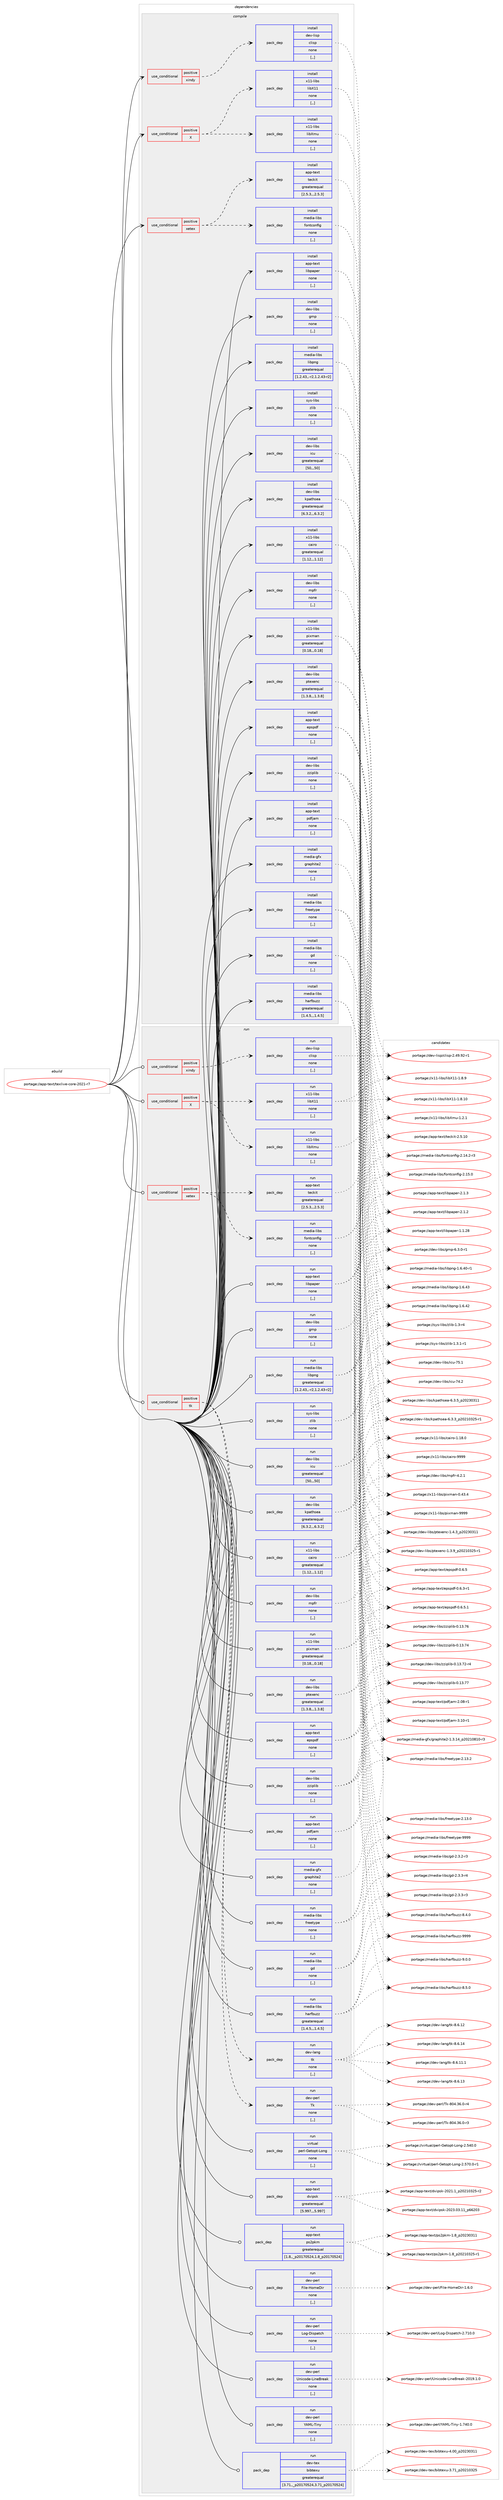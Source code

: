 digraph prolog {

# *************
# Graph options
# *************

newrank=true;
concentrate=true;
compound=true;
graph [rankdir=LR,fontname=Helvetica,fontsize=10,ranksep=1.5];#, ranksep=2.5, nodesep=0.2];
edge  [arrowhead=vee];
node  [fontname=Helvetica,fontsize=10];

# **********
# The ebuild
# **********

subgraph cluster_leftcol {
color=gray;
label=<<i>ebuild</i>>;
id [label="portage://app-text/texlive-core-2021-r7", color=red, width=4, href="../app-text/texlive-core-2021-r7.svg"];
}

# ****************
# The dependencies
# ****************

subgraph cluster_midcol {
color=gray;
label=<<i>dependencies</i>>;
subgraph cluster_compile {
fillcolor="#eeeeee";
style=filled;
label=<<i>compile</i>>;
subgraph cond16198 {
dependency60295 [label=<<TABLE BORDER="0" CELLBORDER="1" CELLSPACING="0" CELLPADDING="4"><TR><TD ROWSPAN="3" CELLPADDING="10">use_conditional</TD></TR><TR><TD>positive</TD></TR><TR><TD>X</TD></TR></TABLE>>, shape=none, color=red];
subgraph pack43582 {
dependency60296 [label=<<TABLE BORDER="0" CELLBORDER="1" CELLSPACING="0" CELLPADDING="4" WIDTH="220"><TR><TD ROWSPAN="6" CELLPADDING="30">pack_dep</TD></TR><TR><TD WIDTH="110">install</TD></TR><TR><TD>x11-libs</TD></TR><TR><TD>libX11</TD></TR><TR><TD>none</TD></TR><TR><TD>[,,]</TD></TR></TABLE>>, shape=none, color=blue];
}
dependency60295:e -> dependency60296:w [weight=20,style="dashed",arrowhead="vee"];
subgraph pack43583 {
dependency60297 [label=<<TABLE BORDER="0" CELLBORDER="1" CELLSPACING="0" CELLPADDING="4" WIDTH="220"><TR><TD ROWSPAN="6" CELLPADDING="30">pack_dep</TD></TR><TR><TD WIDTH="110">install</TD></TR><TR><TD>x11-libs</TD></TR><TR><TD>libXmu</TD></TR><TR><TD>none</TD></TR><TR><TD>[,,]</TD></TR></TABLE>>, shape=none, color=blue];
}
dependency60295:e -> dependency60297:w [weight=20,style="dashed",arrowhead="vee"];
}
id:e -> dependency60295:w [weight=20,style="solid",arrowhead="vee"];
subgraph cond16199 {
dependency60298 [label=<<TABLE BORDER="0" CELLBORDER="1" CELLSPACING="0" CELLPADDING="4"><TR><TD ROWSPAN="3" CELLPADDING="10">use_conditional</TD></TR><TR><TD>positive</TD></TR><TR><TD>xetex</TD></TR></TABLE>>, shape=none, color=red];
subgraph pack43584 {
dependency60299 [label=<<TABLE BORDER="0" CELLBORDER="1" CELLSPACING="0" CELLPADDING="4" WIDTH="220"><TR><TD ROWSPAN="6" CELLPADDING="30">pack_dep</TD></TR><TR><TD WIDTH="110">install</TD></TR><TR><TD>app-text</TD></TR><TR><TD>teckit</TD></TR><TR><TD>greaterequal</TD></TR><TR><TD>[2.5.3,,,2.5.3]</TD></TR></TABLE>>, shape=none, color=blue];
}
dependency60298:e -> dependency60299:w [weight=20,style="dashed",arrowhead="vee"];
subgraph pack43585 {
dependency60300 [label=<<TABLE BORDER="0" CELLBORDER="1" CELLSPACING="0" CELLPADDING="4" WIDTH="220"><TR><TD ROWSPAN="6" CELLPADDING="30">pack_dep</TD></TR><TR><TD WIDTH="110">install</TD></TR><TR><TD>media-libs</TD></TR><TR><TD>fontconfig</TD></TR><TR><TD>none</TD></TR><TR><TD>[,,]</TD></TR></TABLE>>, shape=none, color=blue];
}
dependency60298:e -> dependency60300:w [weight=20,style="dashed",arrowhead="vee"];
}
id:e -> dependency60298:w [weight=20,style="solid",arrowhead="vee"];
subgraph cond16200 {
dependency60301 [label=<<TABLE BORDER="0" CELLBORDER="1" CELLSPACING="0" CELLPADDING="4"><TR><TD ROWSPAN="3" CELLPADDING="10">use_conditional</TD></TR><TR><TD>positive</TD></TR><TR><TD>xindy</TD></TR></TABLE>>, shape=none, color=red];
subgraph pack43586 {
dependency60302 [label=<<TABLE BORDER="0" CELLBORDER="1" CELLSPACING="0" CELLPADDING="4" WIDTH="220"><TR><TD ROWSPAN="6" CELLPADDING="30">pack_dep</TD></TR><TR><TD WIDTH="110">install</TD></TR><TR><TD>dev-lisp</TD></TR><TR><TD>clisp</TD></TR><TR><TD>none</TD></TR><TR><TD>[,,]</TD></TR></TABLE>>, shape=none, color=blue];
}
dependency60301:e -> dependency60302:w [weight=20,style="dashed",arrowhead="vee"];
}
id:e -> dependency60301:w [weight=20,style="solid",arrowhead="vee"];
subgraph pack43587 {
dependency60303 [label=<<TABLE BORDER="0" CELLBORDER="1" CELLSPACING="0" CELLPADDING="4" WIDTH="220"><TR><TD ROWSPAN="6" CELLPADDING="30">pack_dep</TD></TR><TR><TD WIDTH="110">install</TD></TR><TR><TD>app-text</TD></TR><TR><TD>libpaper</TD></TR><TR><TD>none</TD></TR><TR><TD>[,,]</TD></TR></TABLE>>, shape=none, color=blue];
}
id:e -> dependency60303:w [weight=20,style="solid",arrowhead="vee"];
subgraph pack43588 {
dependency60304 [label=<<TABLE BORDER="0" CELLBORDER="1" CELLSPACING="0" CELLPADDING="4" WIDTH="220"><TR><TD ROWSPAN="6" CELLPADDING="30">pack_dep</TD></TR><TR><TD WIDTH="110">install</TD></TR><TR><TD>dev-libs</TD></TR><TR><TD>gmp</TD></TR><TR><TD>none</TD></TR><TR><TD>[,,]</TD></TR></TABLE>>, shape=none, color=blue];
}
id:e -> dependency60304:w [weight=20,style="solid",arrowhead="vee"];
subgraph pack43589 {
dependency60305 [label=<<TABLE BORDER="0" CELLBORDER="1" CELLSPACING="0" CELLPADDING="4" WIDTH="220"><TR><TD ROWSPAN="6" CELLPADDING="30">pack_dep</TD></TR><TR><TD WIDTH="110">install</TD></TR><TR><TD>dev-libs</TD></TR><TR><TD>icu</TD></TR><TR><TD>greaterequal</TD></TR><TR><TD>[50,,,50]</TD></TR></TABLE>>, shape=none, color=blue];
}
id:e -> dependency60305:w [weight=20,style="solid",arrowhead="vee"];
subgraph pack43590 {
dependency60306 [label=<<TABLE BORDER="0" CELLBORDER="1" CELLSPACING="0" CELLPADDING="4" WIDTH="220"><TR><TD ROWSPAN="6" CELLPADDING="30">pack_dep</TD></TR><TR><TD WIDTH="110">install</TD></TR><TR><TD>dev-libs</TD></TR><TR><TD>kpathsea</TD></TR><TR><TD>greaterequal</TD></TR><TR><TD>[6.3.2,,,6.3.2]</TD></TR></TABLE>>, shape=none, color=blue];
}
id:e -> dependency60306:w [weight=20,style="solid",arrowhead="vee"];
subgraph pack43591 {
dependency60307 [label=<<TABLE BORDER="0" CELLBORDER="1" CELLSPACING="0" CELLPADDING="4" WIDTH="220"><TR><TD ROWSPAN="6" CELLPADDING="30">pack_dep</TD></TR><TR><TD WIDTH="110">install</TD></TR><TR><TD>dev-libs</TD></TR><TR><TD>mpfr</TD></TR><TR><TD>none</TD></TR><TR><TD>[,,]</TD></TR></TABLE>>, shape=none, color=blue];
}
id:e -> dependency60307:w [weight=20,style="solid",arrowhead="vee"];
subgraph pack43592 {
dependency60308 [label=<<TABLE BORDER="0" CELLBORDER="1" CELLSPACING="0" CELLPADDING="4" WIDTH="220"><TR><TD ROWSPAN="6" CELLPADDING="30">pack_dep</TD></TR><TR><TD WIDTH="110">install</TD></TR><TR><TD>dev-libs</TD></TR><TR><TD>ptexenc</TD></TR><TR><TD>greaterequal</TD></TR><TR><TD>[1.3.8,,,1.3.8]</TD></TR></TABLE>>, shape=none, color=blue];
}
id:e -> dependency60308:w [weight=20,style="solid",arrowhead="vee"];
subgraph pack43593 {
dependency60309 [label=<<TABLE BORDER="0" CELLBORDER="1" CELLSPACING="0" CELLPADDING="4" WIDTH="220"><TR><TD ROWSPAN="6" CELLPADDING="30">pack_dep</TD></TR><TR><TD WIDTH="110">install</TD></TR><TR><TD>dev-libs</TD></TR><TR><TD>zziplib</TD></TR><TR><TD>none</TD></TR><TR><TD>[,,]</TD></TR></TABLE>>, shape=none, color=blue];
}
id:e -> dependency60309:w [weight=20,style="solid",arrowhead="vee"];
subgraph pack43594 {
dependency60310 [label=<<TABLE BORDER="0" CELLBORDER="1" CELLSPACING="0" CELLPADDING="4" WIDTH="220"><TR><TD ROWSPAN="6" CELLPADDING="30">pack_dep</TD></TR><TR><TD WIDTH="110">install</TD></TR><TR><TD>media-gfx</TD></TR><TR><TD>graphite2</TD></TR><TR><TD>none</TD></TR><TR><TD>[,,]</TD></TR></TABLE>>, shape=none, color=blue];
}
id:e -> dependency60310:w [weight=20,style="solid",arrowhead="vee"];
subgraph pack43595 {
dependency60311 [label=<<TABLE BORDER="0" CELLBORDER="1" CELLSPACING="0" CELLPADDING="4" WIDTH="220"><TR><TD ROWSPAN="6" CELLPADDING="30">pack_dep</TD></TR><TR><TD WIDTH="110">install</TD></TR><TR><TD>media-libs</TD></TR><TR><TD>freetype</TD></TR><TR><TD>none</TD></TR><TR><TD>[,,]</TD></TR></TABLE>>, shape=none, color=blue];
}
id:e -> dependency60311:w [weight=20,style="solid",arrowhead="vee"];
subgraph pack43596 {
dependency60312 [label=<<TABLE BORDER="0" CELLBORDER="1" CELLSPACING="0" CELLPADDING="4" WIDTH="220"><TR><TD ROWSPAN="6" CELLPADDING="30">pack_dep</TD></TR><TR><TD WIDTH="110">install</TD></TR><TR><TD>media-libs</TD></TR><TR><TD>gd</TD></TR><TR><TD>none</TD></TR><TR><TD>[,,]</TD></TR></TABLE>>, shape=none, color=blue];
}
id:e -> dependency60312:w [weight=20,style="solid",arrowhead="vee"];
subgraph pack43597 {
dependency60313 [label=<<TABLE BORDER="0" CELLBORDER="1" CELLSPACING="0" CELLPADDING="4" WIDTH="220"><TR><TD ROWSPAN="6" CELLPADDING="30">pack_dep</TD></TR><TR><TD WIDTH="110">install</TD></TR><TR><TD>media-libs</TD></TR><TR><TD>harfbuzz</TD></TR><TR><TD>greaterequal</TD></TR><TR><TD>[1.4.5,,,1.4.5]</TD></TR></TABLE>>, shape=none, color=blue];
}
id:e -> dependency60313:w [weight=20,style="solid",arrowhead="vee"];
subgraph pack43598 {
dependency60314 [label=<<TABLE BORDER="0" CELLBORDER="1" CELLSPACING="0" CELLPADDING="4" WIDTH="220"><TR><TD ROWSPAN="6" CELLPADDING="30">pack_dep</TD></TR><TR><TD WIDTH="110">install</TD></TR><TR><TD>media-libs</TD></TR><TR><TD>libpng</TD></TR><TR><TD>greaterequal</TD></TR><TR><TD>[1.2.43,,-r2,1.2.43-r2]</TD></TR></TABLE>>, shape=none, color=blue];
}
id:e -> dependency60314:w [weight=20,style="solid",arrowhead="vee"];
subgraph pack43599 {
dependency60315 [label=<<TABLE BORDER="0" CELLBORDER="1" CELLSPACING="0" CELLPADDING="4" WIDTH="220"><TR><TD ROWSPAN="6" CELLPADDING="30">pack_dep</TD></TR><TR><TD WIDTH="110">install</TD></TR><TR><TD>sys-libs</TD></TR><TR><TD>zlib</TD></TR><TR><TD>none</TD></TR><TR><TD>[,,]</TD></TR></TABLE>>, shape=none, color=blue];
}
id:e -> dependency60315:w [weight=20,style="solid",arrowhead="vee"];
subgraph pack43600 {
dependency60316 [label=<<TABLE BORDER="0" CELLBORDER="1" CELLSPACING="0" CELLPADDING="4" WIDTH="220"><TR><TD ROWSPAN="6" CELLPADDING="30">pack_dep</TD></TR><TR><TD WIDTH="110">install</TD></TR><TR><TD>x11-libs</TD></TR><TR><TD>cairo</TD></TR><TR><TD>greaterequal</TD></TR><TR><TD>[1.12,,,1.12]</TD></TR></TABLE>>, shape=none, color=blue];
}
id:e -> dependency60316:w [weight=20,style="solid",arrowhead="vee"];
subgraph pack43601 {
dependency60317 [label=<<TABLE BORDER="0" CELLBORDER="1" CELLSPACING="0" CELLPADDING="4" WIDTH="220"><TR><TD ROWSPAN="6" CELLPADDING="30">pack_dep</TD></TR><TR><TD WIDTH="110">install</TD></TR><TR><TD>x11-libs</TD></TR><TR><TD>pixman</TD></TR><TR><TD>greaterequal</TD></TR><TR><TD>[0.18,,,0.18]</TD></TR></TABLE>>, shape=none, color=blue];
}
id:e -> dependency60317:w [weight=20,style="solid",arrowhead="vee"];
subgraph pack43602 {
dependency60318 [label=<<TABLE BORDER="0" CELLBORDER="1" CELLSPACING="0" CELLPADDING="4" WIDTH="220"><TR><TD ROWSPAN="6" CELLPADDING="30">pack_dep</TD></TR><TR><TD WIDTH="110">install</TD></TR><TR><TD>app-text</TD></TR><TR><TD>epspdf</TD></TR><TR><TD>none</TD></TR><TR><TD>[,,]</TD></TR></TABLE>>, shape=none, color=blue];
}
id:e -> dependency60318:w [weight=20,style="solid",arrowhead="vee"];
subgraph pack43603 {
dependency60319 [label=<<TABLE BORDER="0" CELLBORDER="1" CELLSPACING="0" CELLPADDING="4" WIDTH="220"><TR><TD ROWSPAN="6" CELLPADDING="30">pack_dep</TD></TR><TR><TD WIDTH="110">install</TD></TR><TR><TD>app-text</TD></TR><TR><TD>pdfjam</TD></TR><TR><TD>none</TD></TR><TR><TD>[,,]</TD></TR></TABLE>>, shape=none, color=blue];
}
id:e -> dependency60319:w [weight=20,style="solid",arrowhead="vee"];
}
subgraph cluster_compileandrun {
fillcolor="#eeeeee";
style=filled;
label=<<i>compile and run</i>>;
}
subgraph cluster_run {
fillcolor="#eeeeee";
style=filled;
label=<<i>run</i>>;
subgraph cond16201 {
dependency60320 [label=<<TABLE BORDER="0" CELLBORDER="1" CELLSPACING="0" CELLPADDING="4"><TR><TD ROWSPAN="3" CELLPADDING="10">use_conditional</TD></TR><TR><TD>positive</TD></TR><TR><TD>X</TD></TR></TABLE>>, shape=none, color=red];
subgraph pack43604 {
dependency60321 [label=<<TABLE BORDER="0" CELLBORDER="1" CELLSPACING="0" CELLPADDING="4" WIDTH="220"><TR><TD ROWSPAN="6" CELLPADDING="30">pack_dep</TD></TR><TR><TD WIDTH="110">run</TD></TR><TR><TD>x11-libs</TD></TR><TR><TD>libX11</TD></TR><TR><TD>none</TD></TR><TR><TD>[,,]</TD></TR></TABLE>>, shape=none, color=blue];
}
dependency60320:e -> dependency60321:w [weight=20,style="dashed",arrowhead="vee"];
subgraph pack43605 {
dependency60322 [label=<<TABLE BORDER="0" CELLBORDER="1" CELLSPACING="0" CELLPADDING="4" WIDTH="220"><TR><TD ROWSPAN="6" CELLPADDING="30">pack_dep</TD></TR><TR><TD WIDTH="110">run</TD></TR><TR><TD>x11-libs</TD></TR><TR><TD>libXmu</TD></TR><TR><TD>none</TD></TR><TR><TD>[,,]</TD></TR></TABLE>>, shape=none, color=blue];
}
dependency60320:e -> dependency60322:w [weight=20,style="dashed",arrowhead="vee"];
}
id:e -> dependency60320:w [weight=20,style="solid",arrowhead="odot"];
subgraph cond16202 {
dependency60323 [label=<<TABLE BORDER="0" CELLBORDER="1" CELLSPACING="0" CELLPADDING="4"><TR><TD ROWSPAN="3" CELLPADDING="10">use_conditional</TD></TR><TR><TD>positive</TD></TR><TR><TD>tk</TD></TR></TABLE>>, shape=none, color=red];
subgraph pack43606 {
dependency60324 [label=<<TABLE BORDER="0" CELLBORDER="1" CELLSPACING="0" CELLPADDING="4" WIDTH="220"><TR><TD ROWSPAN="6" CELLPADDING="30">pack_dep</TD></TR><TR><TD WIDTH="110">run</TD></TR><TR><TD>dev-lang</TD></TR><TR><TD>tk</TD></TR><TR><TD>none</TD></TR><TR><TD>[,,]</TD></TR></TABLE>>, shape=none, color=blue];
}
dependency60323:e -> dependency60324:w [weight=20,style="dashed",arrowhead="vee"];
subgraph pack43607 {
dependency60325 [label=<<TABLE BORDER="0" CELLBORDER="1" CELLSPACING="0" CELLPADDING="4" WIDTH="220"><TR><TD ROWSPAN="6" CELLPADDING="30">pack_dep</TD></TR><TR><TD WIDTH="110">run</TD></TR><TR><TD>dev-perl</TD></TR><TR><TD>Tk</TD></TR><TR><TD>none</TD></TR><TR><TD>[,,]</TD></TR></TABLE>>, shape=none, color=blue];
}
dependency60323:e -> dependency60325:w [weight=20,style="dashed",arrowhead="vee"];
}
id:e -> dependency60323:w [weight=20,style="solid",arrowhead="odot"];
subgraph cond16203 {
dependency60326 [label=<<TABLE BORDER="0" CELLBORDER="1" CELLSPACING="0" CELLPADDING="4"><TR><TD ROWSPAN="3" CELLPADDING="10">use_conditional</TD></TR><TR><TD>positive</TD></TR><TR><TD>xetex</TD></TR></TABLE>>, shape=none, color=red];
subgraph pack43608 {
dependency60327 [label=<<TABLE BORDER="0" CELLBORDER="1" CELLSPACING="0" CELLPADDING="4" WIDTH="220"><TR><TD ROWSPAN="6" CELLPADDING="30">pack_dep</TD></TR><TR><TD WIDTH="110">run</TD></TR><TR><TD>app-text</TD></TR><TR><TD>teckit</TD></TR><TR><TD>greaterequal</TD></TR><TR><TD>[2.5.3,,,2.5.3]</TD></TR></TABLE>>, shape=none, color=blue];
}
dependency60326:e -> dependency60327:w [weight=20,style="dashed",arrowhead="vee"];
subgraph pack43609 {
dependency60328 [label=<<TABLE BORDER="0" CELLBORDER="1" CELLSPACING="0" CELLPADDING="4" WIDTH="220"><TR><TD ROWSPAN="6" CELLPADDING="30">pack_dep</TD></TR><TR><TD WIDTH="110">run</TD></TR><TR><TD>media-libs</TD></TR><TR><TD>fontconfig</TD></TR><TR><TD>none</TD></TR><TR><TD>[,,]</TD></TR></TABLE>>, shape=none, color=blue];
}
dependency60326:e -> dependency60328:w [weight=20,style="dashed",arrowhead="vee"];
}
id:e -> dependency60326:w [weight=20,style="solid",arrowhead="odot"];
subgraph cond16204 {
dependency60329 [label=<<TABLE BORDER="0" CELLBORDER="1" CELLSPACING="0" CELLPADDING="4"><TR><TD ROWSPAN="3" CELLPADDING="10">use_conditional</TD></TR><TR><TD>positive</TD></TR><TR><TD>xindy</TD></TR></TABLE>>, shape=none, color=red];
subgraph pack43610 {
dependency60330 [label=<<TABLE BORDER="0" CELLBORDER="1" CELLSPACING="0" CELLPADDING="4" WIDTH="220"><TR><TD ROWSPAN="6" CELLPADDING="30">pack_dep</TD></TR><TR><TD WIDTH="110">run</TD></TR><TR><TD>dev-lisp</TD></TR><TR><TD>clisp</TD></TR><TR><TD>none</TD></TR><TR><TD>[,,]</TD></TR></TABLE>>, shape=none, color=blue];
}
dependency60329:e -> dependency60330:w [weight=20,style="dashed",arrowhead="vee"];
}
id:e -> dependency60329:w [weight=20,style="solid",arrowhead="odot"];
subgraph pack43611 {
dependency60331 [label=<<TABLE BORDER="0" CELLBORDER="1" CELLSPACING="0" CELLPADDING="4" WIDTH="220"><TR><TD ROWSPAN="6" CELLPADDING="30">pack_dep</TD></TR><TR><TD WIDTH="110">run</TD></TR><TR><TD>app-text</TD></TR><TR><TD>dvipsk</TD></TR><TR><TD>greaterequal</TD></TR><TR><TD>[5.997,,,5.997]</TD></TR></TABLE>>, shape=none, color=blue];
}
id:e -> dependency60331:w [weight=20,style="solid",arrowhead="odot"];
subgraph pack43612 {
dependency60332 [label=<<TABLE BORDER="0" CELLBORDER="1" CELLSPACING="0" CELLPADDING="4" WIDTH="220"><TR><TD ROWSPAN="6" CELLPADDING="30">pack_dep</TD></TR><TR><TD WIDTH="110">run</TD></TR><TR><TD>app-text</TD></TR><TR><TD>libpaper</TD></TR><TR><TD>none</TD></TR><TR><TD>[,,]</TD></TR></TABLE>>, shape=none, color=blue];
}
id:e -> dependency60332:w [weight=20,style="solid",arrowhead="odot"];
subgraph pack43613 {
dependency60333 [label=<<TABLE BORDER="0" CELLBORDER="1" CELLSPACING="0" CELLPADDING="4" WIDTH="220"><TR><TD ROWSPAN="6" CELLPADDING="30">pack_dep</TD></TR><TR><TD WIDTH="110">run</TD></TR><TR><TD>app-text</TD></TR><TR><TD>ps2pkm</TD></TR><TR><TD>greaterequal</TD></TR><TR><TD>[1.8,,_p20170524,1.8_p20170524]</TD></TR></TABLE>>, shape=none, color=blue];
}
id:e -> dependency60333:w [weight=20,style="solid",arrowhead="odot"];
subgraph pack43614 {
dependency60334 [label=<<TABLE BORDER="0" CELLBORDER="1" CELLSPACING="0" CELLPADDING="4" WIDTH="220"><TR><TD ROWSPAN="6" CELLPADDING="30">pack_dep</TD></TR><TR><TD WIDTH="110">run</TD></TR><TR><TD>dev-libs</TD></TR><TR><TD>gmp</TD></TR><TR><TD>none</TD></TR><TR><TD>[,,]</TD></TR></TABLE>>, shape=none, color=blue];
}
id:e -> dependency60334:w [weight=20,style="solid",arrowhead="odot"];
subgraph pack43615 {
dependency60335 [label=<<TABLE BORDER="0" CELLBORDER="1" CELLSPACING="0" CELLPADDING="4" WIDTH="220"><TR><TD ROWSPAN="6" CELLPADDING="30">pack_dep</TD></TR><TR><TD WIDTH="110">run</TD></TR><TR><TD>dev-libs</TD></TR><TR><TD>icu</TD></TR><TR><TD>greaterequal</TD></TR><TR><TD>[50,,,50]</TD></TR></TABLE>>, shape=none, color=blue];
}
id:e -> dependency60335:w [weight=20,style="solid",arrowhead="odot"];
subgraph pack43616 {
dependency60336 [label=<<TABLE BORDER="0" CELLBORDER="1" CELLSPACING="0" CELLPADDING="4" WIDTH="220"><TR><TD ROWSPAN="6" CELLPADDING="30">pack_dep</TD></TR><TR><TD WIDTH="110">run</TD></TR><TR><TD>dev-libs</TD></TR><TR><TD>kpathsea</TD></TR><TR><TD>greaterequal</TD></TR><TR><TD>[6.3.2,,,6.3.2]</TD></TR></TABLE>>, shape=none, color=blue];
}
id:e -> dependency60336:w [weight=20,style="solid",arrowhead="odot"];
subgraph pack43617 {
dependency60337 [label=<<TABLE BORDER="0" CELLBORDER="1" CELLSPACING="0" CELLPADDING="4" WIDTH="220"><TR><TD ROWSPAN="6" CELLPADDING="30">pack_dep</TD></TR><TR><TD WIDTH="110">run</TD></TR><TR><TD>dev-libs</TD></TR><TR><TD>mpfr</TD></TR><TR><TD>none</TD></TR><TR><TD>[,,]</TD></TR></TABLE>>, shape=none, color=blue];
}
id:e -> dependency60337:w [weight=20,style="solid",arrowhead="odot"];
subgraph pack43618 {
dependency60338 [label=<<TABLE BORDER="0" CELLBORDER="1" CELLSPACING="0" CELLPADDING="4" WIDTH="220"><TR><TD ROWSPAN="6" CELLPADDING="30">pack_dep</TD></TR><TR><TD WIDTH="110">run</TD></TR><TR><TD>dev-libs</TD></TR><TR><TD>ptexenc</TD></TR><TR><TD>greaterequal</TD></TR><TR><TD>[1.3.8,,,1.3.8]</TD></TR></TABLE>>, shape=none, color=blue];
}
id:e -> dependency60338:w [weight=20,style="solid",arrowhead="odot"];
subgraph pack43619 {
dependency60339 [label=<<TABLE BORDER="0" CELLBORDER="1" CELLSPACING="0" CELLPADDING="4" WIDTH="220"><TR><TD ROWSPAN="6" CELLPADDING="30">pack_dep</TD></TR><TR><TD WIDTH="110">run</TD></TR><TR><TD>dev-libs</TD></TR><TR><TD>zziplib</TD></TR><TR><TD>none</TD></TR><TR><TD>[,,]</TD></TR></TABLE>>, shape=none, color=blue];
}
id:e -> dependency60339:w [weight=20,style="solid",arrowhead="odot"];
subgraph pack43620 {
dependency60340 [label=<<TABLE BORDER="0" CELLBORDER="1" CELLSPACING="0" CELLPADDING="4" WIDTH="220"><TR><TD ROWSPAN="6" CELLPADDING="30">pack_dep</TD></TR><TR><TD WIDTH="110">run</TD></TR><TR><TD>dev-perl</TD></TR><TR><TD>File-HomeDir</TD></TR><TR><TD>none</TD></TR><TR><TD>[,,]</TD></TR></TABLE>>, shape=none, color=blue];
}
id:e -> dependency60340:w [weight=20,style="solid",arrowhead="odot"];
subgraph pack43621 {
dependency60341 [label=<<TABLE BORDER="0" CELLBORDER="1" CELLSPACING="0" CELLPADDING="4" WIDTH="220"><TR><TD ROWSPAN="6" CELLPADDING="30">pack_dep</TD></TR><TR><TD WIDTH="110">run</TD></TR><TR><TD>dev-perl</TD></TR><TR><TD>Log-Dispatch</TD></TR><TR><TD>none</TD></TR><TR><TD>[,,]</TD></TR></TABLE>>, shape=none, color=blue];
}
id:e -> dependency60341:w [weight=20,style="solid",arrowhead="odot"];
subgraph pack43622 {
dependency60342 [label=<<TABLE BORDER="0" CELLBORDER="1" CELLSPACING="0" CELLPADDING="4" WIDTH="220"><TR><TD ROWSPAN="6" CELLPADDING="30">pack_dep</TD></TR><TR><TD WIDTH="110">run</TD></TR><TR><TD>dev-perl</TD></TR><TR><TD>Unicode-LineBreak</TD></TR><TR><TD>none</TD></TR><TR><TD>[,,]</TD></TR></TABLE>>, shape=none, color=blue];
}
id:e -> dependency60342:w [weight=20,style="solid",arrowhead="odot"];
subgraph pack43623 {
dependency60343 [label=<<TABLE BORDER="0" CELLBORDER="1" CELLSPACING="0" CELLPADDING="4" WIDTH="220"><TR><TD ROWSPAN="6" CELLPADDING="30">pack_dep</TD></TR><TR><TD WIDTH="110">run</TD></TR><TR><TD>dev-perl</TD></TR><TR><TD>YAML-Tiny</TD></TR><TR><TD>none</TD></TR><TR><TD>[,,]</TD></TR></TABLE>>, shape=none, color=blue];
}
id:e -> dependency60343:w [weight=20,style="solid",arrowhead="odot"];
subgraph pack43624 {
dependency60344 [label=<<TABLE BORDER="0" CELLBORDER="1" CELLSPACING="0" CELLPADDING="4" WIDTH="220"><TR><TD ROWSPAN="6" CELLPADDING="30">pack_dep</TD></TR><TR><TD WIDTH="110">run</TD></TR><TR><TD>dev-tex</TD></TR><TR><TD>bibtexu</TD></TR><TR><TD>greaterequal</TD></TR><TR><TD>[3.71,,_p20170524,3.71_p20170524]</TD></TR></TABLE>>, shape=none, color=blue];
}
id:e -> dependency60344:w [weight=20,style="solid",arrowhead="odot"];
subgraph pack43625 {
dependency60345 [label=<<TABLE BORDER="0" CELLBORDER="1" CELLSPACING="0" CELLPADDING="4" WIDTH="220"><TR><TD ROWSPAN="6" CELLPADDING="30">pack_dep</TD></TR><TR><TD WIDTH="110">run</TD></TR><TR><TD>media-gfx</TD></TR><TR><TD>graphite2</TD></TR><TR><TD>none</TD></TR><TR><TD>[,,]</TD></TR></TABLE>>, shape=none, color=blue];
}
id:e -> dependency60345:w [weight=20,style="solid",arrowhead="odot"];
subgraph pack43626 {
dependency60346 [label=<<TABLE BORDER="0" CELLBORDER="1" CELLSPACING="0" CELLPADDING="4" WIDTH="220"><TR><TD ROWSPAN="6" CELLPADDING="30">pack_dep</TD></TR><TR><TD WIDTH="110">run</TD></TR><TR><TD>media-libs</TD></TR><TR><TD>freetype</TD></TR><TR><TD>none</TD></TR><TR><TD>[,,]</TD></TR></TABLE>>, shape=none, color=blue];
}
id:e -> dependency60346:w [weight=20,style="solid",arrowhead="odot"];
subgraph pack43627 {
dependency60347 [label=<<TABLE BORDER="0" CELLBORDER="1" CELLSPACING="0" CELLPADDING="4" WIDTH="220"><TR><TD ROWSPAN="6" CELLPADDING="30">pack_dep</TD></TR><TR><TD WIDTH="110">run</TD></TR><TR><TD>media-libs</TD></TR><TR><TD>gd</TD></TR><TR><TD>none</TD></TR><TR><TD>[,,]</TD></TR></TABLE>>, shape=none, color=blue];
}
id:e -> dependency60347:w [weight=20,style="solid",arrowhead="odot"];
subgraph pack43628 {
dependency60348 [label=<<TABLE BORDER="0" CELLBORDER="1" CELLSPACING="0" CELLPADDING="4" WIDTH="220"><TR><TD ROWSPAN="6" CELLPADDING="30">pack_dep</TD></TR><TR><TD WIDTH="110">run</TD></TR><TR><TD>media-libs</TD></TR><TR><TD>harfbuzz</TD></TR><TR><TD>greaterequal</TD></TR><TR><TD>[1.4.5,,,1.4.5]</TD></TR></TABLE>>, shape=none, color=blue];
}
id:e -> dependency60348:w [weight=20,style="solid",arrowhead="odot"];
subgraph pack43629 {
dependency60349 [label=<<TABLE BORDER="0" CELLBORDER="1" CELLSPACING="0" CELLPADDING="4" WIDTH="220"><TR><TD ROWSPAN="6" CELLPADDING="30">pack_dep</TD></TR><TR><TD WIDTH="110">run</TD></TR><TR><TD>media-libs</TD></TR><TR><TD>libpng</TD></TR><TR><TD>greaterequal</TD></TR><TR><TD>[1.2.43,,-r2,1.2.43-r2]</TD></TR></TABLE>>, shape=none, color=blue];
}
id:e -> dependency60349:w [weight=20,style="solid",arrowhead="odot"];
subgraph pack43630 {
dependency60350 [label=<<TABLE BORDER="0" CELLBORDER="1" CELLSPACING="0" CELLPADDING="4" WIDTH="220"><TR><TD ROWSPAN="6" CELLPADDING="30">pack_dep</TD></TR><TR><TD WIDTH="110">run</TD></TR><TR><TD>sys-libs</TD></TR><TR><TD>zlib</TD></TR><TR><TD>none</TD></TR><TR><TD>[,,]</TD></TR></TABLE>>, shape=none, color=blue];
}
id:e -> dependency60350:w [weight=20,style="solid",arrowhead="odot"];
subgraph pack43631 {
dependency60351 [label=<<TABLE BORDER="0" CELLBORDER="1" CELLSPACING="0" CELLPADDING="4" WIDTH="220"><TR><TD ROWSPAN="6" CELLPADDING="30">pack_dep</TD></TR><TR><TD WIDTH="110">run</TD></TR><TR><TD>virtual</TD></TR><TR><TD>perl-Getopt-Long</TD></TR><TR><TD>none</TD></TR><TR><TD>[,,]</TD></TR></TABLE>>, shape=none, color=blue];
}
id:e -> dependency60351:w [weight=20,style="solid",arrowhead="odot"];
subgraph pack43632 {
dependency60352 [label=<<TABLE BORDER="0" CELLBORDER="1" CELLSPACING="0" CELLPADDING="4" WIDTH="220"><TR><TD ROWSPAN="6" CELLPADDING="30">pack_dep</TD></TR><TR><TD WIDTH="110">run</TD></TR><TR><TD>x11-libs</TD></TR><TR><TD>cairo</TD></TR><TR><TD>greaterequal</TD></TR><TR><TD>[1.12,,,1.12]</TD></TR></TABLE>>, shape=none, color=blue];
}
id:e -> dependency60352:w [weight=20,style="solid",arrowhead="odot"];
subgraph pack43633 {
dependency60353 [label=<<TABLE BORDER="0" CELLBORDER="1" CELLSPACING="0" CELLPADDING="4" WIDTH="220"><TR><TD ROWSPAN="6" CELLPADDING="30">pack_dep</TD></TR><TR><TD WIDTH="110">run</TD></TR><TR><TD>x11-libs</TD></TR><TR><TD>pixman</TD></TR><TR><TD>greaterequal</TD></TR><TR><TD>[0.18,,,0.18]</TD></TR></TABLE>>, shape=none, color=blue];
}
id:e -> dependency60353:w [weight=20,style="solid",arrowhead="odot"];
subgraph pack43634 {
dependency60354 [label=<<TABLE BORDER="0" CELLBORDER="1" CELLSPACING="0" CELLPADDING="4" WIDTH="220"><TR><TD ROWSPAN="6" CELLPADDING="30">pack_dep</TD></TR><TR><TD WIDTH="110">run</TD></TR><TR><TD>app-text</TD></TR><TR><TD>epspdf</TD></TR><TR><TD>none</TD></TR><TR><TD>[,,]</TD></TR></TABLE>>, shape=none, color=blue];
}
id:e -> dependency60354:w [weight=20,style="solid",arrowhead="odot"];
subgraph pack43635 {
dependency60355 [label=<<TABLE BORDER="0" CELLBORDER="1" CELLSPACING="0" CELLPADDING="4" WIDTH="220"><TR><TD ROWSPAN="6" CELLPADDING="30">pack_dep</TD></TR><TR><TD WIDTH="110">run</TD></TR><TR><TD>app-text</TD></TR><TR><TD>pdfjam</TD></TR><TR><TD>none</TD></TR><TR><TD>[,,]</TD></TR></TABLE>>, shape=none, color=blue];
}
id:e -> dependency60355:w [weight=20,style="solid",arrowhead="odot"];
}
}

# **************
# The candidates
# **************

subgraph cluster_choices {
rank=same;
color=gray;
label=<<i>candidates</i>>;

subgraph choice43582 {
color=black;
nodesep=1;
choice12049494510810598115471081059888494945494656464948 [label="portage://x11-libs/libX11-1.8.10", color=red, width=4,href="../x11-libs/libX11-1.8.10.svg"];
choice120494945108105981154710810598884949454946564657 [label="portage://x11-libs/libX11-1.8.9", color=red, width=4,href="../x11-libs/libX11-1.8.9.svg"];
dependency60296:e -> choice12049494510810598115471081059888494945494656464948:w [style=dotted,weight="100"];
dependency60296:e -> choice120494945108105981154710810598884949454946564657:w [style=dotted,weight="100"];
}
subgraph choice43583 {
color=black;
nodesep=1;
choice12049494510810598115471081059888109117454946504649 [label="portage://x11-libs/libXmu-1.2.1", color=red, width=4,href="../x11-libs/libXmu-1.2.1.svg"];
dependency60297:e -> choice12049494510810598115471081059888109117454946504649:w [style=dotted,weight="100"];
}
subgraph choice43584 {
color=black;
nodesep=1;
choice9711211245116101120116471161019910710511645504653464948 [label="portage://app-text/teckit-2.5.10", color=red, width=4,href="../app-text/teckit-2.5.10.svg"];
dependency60299:e -> choice9711211245116101120116471161019910710511645504653464948:w [style=dotted,weight="100"];
}
subgraph choice43585 {
color=black;
nodesep=1;
choice109101100105974510810598115471021111101169911111010210510345504649534648 [label="portage://media-libs/fontconfig-2.15.0", color=red, width=4,href="../media-libs/fontconfig-2.15.0.svg"];
choice1091011001059745108105981154710211111011699111110102105103455046495246504511451 [label="portage://media-libs/fontconfig-2.14.2-r3", color=red, width=4,href="../media-libs/fontconfig-2.14.2-r3.svg"];
dependency60300:e -> choice109101100105974510810598115471021111101169911111010210510345504649534648:w [style=dotted,weight="100"];
dependency60300:e -> choice1091011001059745108105981154710211111011699111110102105103455046495246504511451:w [style=dotted,weight="100"];
}
subgraph choice43586 {
color=black;
nodesep=1;
choice10010111845108105115112479910810511511245504652574657504511449 [label="portage://dev-lisp/clisp-2.49.92-r1", color=red, width=4,href="../dev-lisp/clisp-2.49.92-r1.svg"];
dependency60302:e -> choice10010111845108105115112479910810511511245504652574657504511449:w [style=dotted,weight="100"];
}
subgraph choice43587 {
color=black;
nodesep=1;
choice9711211245116101120116471081059811297112101114455046494651 [label="portage://app-text/libpaper-2.1.3", color=red, width=4,href="../app-text/libpaper-2.1.3.svg"];
choice9711211245116101120116471081059811297112101114455046494650 [label="portage://app-text/libpaper-2.1.2", color=red, width=4,href="../app-text/libpaper-2.1.2.svg"];
choice971121124511610112011647108105981129711210111445494649465056 [label="portage://app-text/libpaper-1.1.28", color=red, width=4,href="../app-text/libpaper-1.1.28.svg"];
dependency60303:e -> choice9711211245116101120116471081059811297112101114455046494651:w [style=dotted,weight="100"];
dependency60303:e -> choice9711211245116101120116471081059811297112101114455046494650:w [style=dotted,weight="100"];
dependency60303:e -> choice971121124511610112011647108105981129711210111445494649465056:w [style=dotted,weight="100"];
}
subgraph choice43588 {
color=black;
nodesep=1;
choice1001011184510810598115471031091124554465146484511449 [label="portage://dev-libs/gmp-6.3.0-r1", color=red, width=4,href="../dev-libs/gmp-6.3.0-r1.svg"];
dependency60304:e -> choice1001011184510810598115471031091124554465146484511449:w [style=dotted,weight="100"];
}
subgraph choice43589 {
color=black;
nodesep=1;
choice100101118451081059811547105991174555534649 [label="portage://dev-libs/icu-75.1", color=red, width=4,href="../dev-libs/icu-75.1.svg"];
choice100101118451081059811547105991174555524650 [label="portage://dev-libs/icu-74.2", color=red, width=4,href="../dev-libs/icu-74.2.svg"];
dependency60305:e -> choice100101118451081059811547105991174555534649:w [style=dotted,weight="100"];
dependency60305:e -> choice100101118451081059811547105991174555524650:w [style=dotted,weight="100"];
}
subgraph choice43590 {
color=black;
nodesep=1;
choice1001011184510810598115471071129711610411510197455446514653951125048505148514949 [label="portage://dev-libs/kpathsea-6.3.5_p20230311", color=red, width=4,href="../dev-libs/kpathsea-6.3.5_p20230311.svg"];
choice10010111845108105981154710711297116104115101974554465146519511250485049485150534511449 [label="portage://dev-libs/kpathsea-6.3.3_p20210325-r1", color=red, width=4,href="../dev-libs/kpathsea-6.3.3_p20210325-r1.svg"];
dependency60306:e -> choice1001011184510810598115471071129711610411510197455446514653951125048505148514949:w [style=dotted,weight="100"];
dependency60306:e -> choice10010111845108105981154710711297116104115101974554465146519511250485049485150534511449:w [style=dotted,weight="100"];
}
subgraph choice43591 {
color=black;
nodesep=1;
choice100101118451081059811547109112102114455246504649 [label="portage://dev-libs/mpfr-4.2.1", color=red, width=4,href="../dev-libs/mpfr-4.2.1.svg"];
dependency60307:e -> choice100101118451081059811547109112102114455246504649:w [style=dotted,weight="100"];
}
subgraph choice43592 {
color=black;
nodesep=1;
choice10010111845108105981154711211610112010111099454946524651951125048505148514949 [label="portage://dev-libs/ptexenc-1.4.3_p20230311", color=red, width=4,href="../dev-libs/ptexenc-1.4.3_p20230311.svg"];
choice100101118451081059811547112116101120101110994549465146579511250485049485150534511449 [label="portage://dev-libs/ptexenc-1.3.9_p20210325-r1", color=red, width=4,href="../dev-libs/ptexenc-1.3.9_p20210325-r1.svg"];
dependency60308:e -> choice10010111845108105981154711211610112010111099454946524651951125048505148514949:w [style=dotted,weight="100"];
dependency60308:e -> choice100101118451081059811547112116101120101110994549465146579511250485049485150534511449:w [style=dotted,weight="100"];
}
subgraph choice43593 {
color=black;
nodesep=1;
choice100101118451081059811547122122105112108105984548464951465555 [label="portage://dev-libs/zziplib-0.13.77", color=red, width=4,href="../dev-libs/zziplib-0.13.77.svg"];
choice100101118451081059811547122122105112108105984548464951465554 [label="portage://dev-libs/zziplib-0.13.76", color=red, width=4,href="../dev-libs/zziplib-0.13.76.svg"];
choice100101118451081059811547122122105112108105984548464951465552 [label="portage://dev-libs/zziplib-0.13.74", color=red, width=4,href="../dev-libs/zziplib-0.13.74.svg"];
choice1001011184510810598115471221221051121081059845484649514655504511452 [label="portage://dev-libs/zziplib-0.13.72-r4", color=red, width=4,href="../dev-libs/zziplib-0.13.72-r4.svg"];
dependency60309:e -> choice100101118451081059811547122122105112108105984548464951465555:w [style=dotted,weight="100"];
dependency60309:e -> choice100101118451081059811547122122105112108105984548464951465554:w [style=dotted,weight="100"];
dependency60309:e -> choice100101118451081059811547122122105112108105984548464951465552:w [style=dotted,weight="100"];
dependency60309:e -> choice1001011184510810598115471221221051121081059845484649514655504511452:w [style=dotted,weight="100"];
}
subgraph choice43594 {
color=black;
nodesep=1;
choice1091011001059745103102120471031149711210410511610150454946514649529511250485049485649484511451 [label="portage://media-gfx/graphite2-1.3.14_p20210810-r3", color=red, width=4,href="../media-gfx/graphite2-1.3.14_p20210810-r3.svg"];
dependency60310:e -> choice1091011001059745103102120471031149711210410511610150454946514649529511250485049485649484511451:w [style=dotted,weight="100"];
}
subgraph choice43595 {
color=black;
nodesep=1;
choice109101100105974510810598115471021141011011161211121014557575757 [label="portage://media-libs/freetype-9999", color=red, width=4,href="../media-libs/freetype-9999.svg"];
choice1091011001059745108105981154710211410110111612111210145504649514650 [label="portage://media-libs/freetype-2.13.2", color=red, width=4,href="../media-libs/freetype-2.13.2.svg"];
choice1091011001059745108105981154710211410110111612111210145504649514648 [label="portage://media-libs/freetype-2.13.0", color=red, width=4,href="../media-libs/freetype-2.13.0.svg"];
dependency60311:e -> choice109101100105974510810598115471021141011011161211121014557575757:w [style=dotted,weight="100"];
dependency60311:e -> choice1091011001059745108105981154710211410110111612111210145504649514650:w [style=dotted,weight="100"];
dependency60311:e -> choice1091011001059745108105981154710211410110111612111210145504649514648:w [style=dotted,weight="100"];
}
subgraph choice43596 {
color=black;
nodesep=1;
choice109101100105974510810598115471031004550465146514511452 [label="portage://media-libs/gd-2.3.3-r4", color=red, width=4,href="../media-libs/gd-2.3.3-r4.svg"];
choice109101100105974510810598115471031004550465146514511451 [label="portage://media-libs/gd-2.3.3-r3", color=red, width=4,href="../media-libs/gd-2.3.3-r3.svg"];
choice109101100105974510810598115471031004550465146504511451 [label="portage://media-libs/gd-2.3.2-r3", color=red, width=4,href="../media-libs/gd-2.3.2-r3.svg"];
dependency60312:e -> choice109101100105974510810598115471031004550465146514511452:w [style=dotted,weight="100"];
dependency60312:e -> choice109101100105974510810598115471031004550465146514511451:w [style=dotted,weight="100"];
dependency60312:e -> choice109101100105974510810598115471031004550465146504511451:w [style=dotted,weight="100"];
}
subgraph choice43597 {
color=black;
nodesep=1;
choice1091011001059745108105981154710497114102981171221224557575757 [label="portage://media-libs/harfbuzz-9999", color=red, width=4,href="../media-libs/harfbuzz-9999.svg"];
choice109101100105974510810598115471049711410298117122122455746484648 [label="portage://media-libs/harfbuzz-9.0.0", color=red, width=4,href="../media-libs/harfbuzz-9.0.0.svg"];
choice109101100105974510810598115471049711410298117122122455646534648 [label="portage://media-libs/harfbuzz-8.5.0", color=red, width=4,href="../media-libs/harfbuzz-8.5.0.svg"];
choice109101100105974510810598115471049711410298117122122455646524648 [label="portage://media-libs/harfbuzz-8.4.0", color=red, width=4,href="../media-libs/harfbuzz-8.4.0.svg"];
dependency60313:e -> choice1091011001059745108105981154710497114102981171221224557575757:w [style=dotted,weight="100"];
dependency60313:e -> choice109101100105974510810598115471049711410298117122122455746484648:w [style=dotted,weight="100"];
dependency60313:e -> choice109101100105974510810598115471049711410298117122122455646534648:w [style=dotted,weight="100"];
dependency60313:e -> choice109101100105974510810598115471049711410298117122122455646524648:w [style=dotted,weight="100"];
}
subgraph choice43598 {
color=black;
nodesep=1;
choice109101100105974510810598115471081059811211010345494654465251 [label="portage://media-libs/libpng-1.6.43", color=red, width=4,href="../media-libs/libpng-1.6.43.svg"];
choice109101100105974510810598115471081059811211010345494654465250 [label="portage://media-libs/libpng-1.6.42", color=red, width=4,href="../media-libs/libpng-1.6.42.svg"];
choice1091011001059745108105981154710810598112110103454946544652484511449 [label="portage://media-libs/libpng-1.6.40-r1", color=red, width=4,href="../media-libs/libpng-1.6.40-r1.svg"];
dependency60314:e -> choice109101100105974510810598115471081059811211010345494654465251:w [style=dotted,weight="100"];
dependency60314:e -> choice109101100105974510810598115471081059811211010345494654465250:w [style=dotted,weight="100"];
dependency60314:e -> choice1091011001059745108105981154710810598112110103454946544652484511449:w [style=dotted,weight="100"];
}
subgraph choice43599 {
color=black;
nodesep=1;
choice115121115451081059811547122108105984549465146494511449 [label="portage://sys-libs/zlib-1.3.1-r1", color=red, width=4,href="../sys-libs/zlib-1.3.1-r1.svg"];
choice11512111545108105981154712210810598454946514511452 [label="portage://sys-libs/zlib-1.3-r4", color=red, width=4,href="../sys-libs/zlib-1.3-r4.svg"];
dependency60315:e -> choice115121115451081059811547122108105984549465146494511449:w [style=dotted,weight="100"];
dependency60315:e -> choice11512111545108105981154712210810598454946514511452:w [style=dotted,weight="100"];
}
subgraph choice43600 {
color=black;
nodesep=1;
choice120494945108105981154799971051141114557575757 [label="portage://x11-libs/cairo-9999", color=red, width=4,href="../x11-libs/cairo-9999.svg"];
choice1204949451081059811547999710511411145494649564648 [label="portage://x11-libs/cairo-1.18.0", color=red, width=4,href="../x11-libs/cairo-1.18.0.svg"];
dependency60316:e -> choice120494945108105981154799971051141114557575757:w [style=dotted,weight="100"];
dependency60316:e -> choice1204949451081059811547999710511411145494649564648:w [style=dotted,weight="100"];
}
subgraph choice43601 {
color=black;
nodesep=1;
choice1204949451081059811547112105120109971104557575757 [label="portage://x11-libs/pixman-9999", color=red, width=4,href="../x11-libs/pixman-9999.svg"];
choice12049494510810598115471121051201099711045484652514652 [label="portage://x11-libs/pixman-0.43.4", color=red, width=4,href="../x11-libs/pixman-0.43.4.svg"];
dependency60317:e -> choice1204949451081059811547112105120109971104557575757:w [style=dotted,weight="100"];
dependency60317:e -> choice12049494510810598115471121051201099711045484652514652:w [style=dotted,weight="100"];
}
subgraph choice43602 {
color=black;
nodesep=1;
choice9711211245116101120116471011121151121001024548465446534649 [label="portage://app-text/epspdf-0.6.5.1", color=red, width=4,href="../app-text/epspdf-0.6.5.1.svg"];
choice971121124511610112011647101112115112100102454846544653 [label="portage://app-text/epspdf-0.6.5", color=red, width=4,href="../app-text/epspdf-0.6.5.svg"];
choice9711211245116101120116471011121151121001024548465446514511449 [label="portage://app-text/epspdf-0.6.3-r1", color=red, width=4,href="../app-text/epspdf-0.6.3-r1.svg"];
dependency60318:e -> choice9711211245116101120116471011121151121001024548465446534649:w [style=dotted,weight="100"];
dependency60318:e -> choice971121124511610112011647101112115112100102454846544653:w [style=dotted,weight="100"];
dependency60318:e -> choice9711211245116101120116471011121151121001024548465446514511449:w [style=dotted,weight="100"];
}
subgraph choice43603 {
color=black;
nodesep=1;
choice9711211245116101120116471121001021069710945514649484511449 [label="portage://app-text/pdfjam-3.10-r1", color=red, width=4,href="../app-text/pdfjam-3.10-r1.svg"];
choice9711211245116101120116471121001021069710945504648564511449 [label="portage://app-text/pdfjam-2.08-r1", color=red, width=4,href="../app-text/pdfjam-2.08-r1.svg"];
dependency60319:e -> choice9711211245116101120116471121001021069710945514649484511449:w [style=dotted,weight="100"];
dependency60319:e -> choice9711211245116101120116471121001021069710945504648564511449:w [style=dotted,weight="100"];
}
subgraph choice43604 {
color=black;
nodesep=1;
choice12049494510810598115471081059888494945494656464948 [label="portage://x11-libs/libX11-1.8.10", color=red, width=4,href="../x11-libs/libX11-1.8.10.svg"];
choice120494945108105981154710810598884949454946564657 [label="portage://x11-libs/libX11-1.8.9", color=red, width=4,href="../x11-libs/libX11-1.8.9.svg"];
dependency60321:e -> choice12049494510810598115471081059888494945494656464948:w [style=dotted,weight="100"];
dependency60321:e -> choice120494945108105981154710810598884949454946564657:w [style=dotted,weight="100"];
}
subgraph choice43605 {
color=black;
nodesep=1;
choice12049494510810598115471081059888109117454946504649 [label="portage://x11-libs/libXmu-1.2.1", color=red, width=4,href="../x11-libs/libXmu-1.2.1.svg"];
dependency60322:e -> choice12049494510810598115471081059888109117454946504649:w [style=dotted,weight="100"];
}
subgraph choice43606 {
color=black;
nodesep=1;
choice10010111845108971101034711610745564654464952 [label="portage://dev-lang/tk-8.6.14", color=red, width=4,href="../dev-lang/tk-8.6.14.svg"];
choice10010111845108971101034711610745564654464951 [label="portage://dev-lang/tk-8.6.13", color=red, width=4,href="../dev-lang/tk-8.6.13.svg"];
choice10010111845108971101034711610745564654464950 [label="portage://dev-lang/tk-8.6.12", color=red, width=4,href="../dev-lang/tk-8.6.12.svg"];
choice100101118451089711010347116107455646544649494649 [label="portage://dev-lang/tk-8.6.11.1", color=red, width=4,href="../dev-lang/tk-8.6.11.1.svg"];
dependency60324:e -> choice10010111845108971101034711610745564654464952:w [style=dotted,weight="100"];
dependency60324:e -> choice10010111845108971101034711610745564654464951:w [style=dotted,weight="100"];
dependency60324:e -> choice10010111845108971101034711610745564654464950:w [style=dotted,weight="100"];
dependency60324:e -> choice100101118451089711010347116107455646544649494649:w [style=dotted,weight="100"];
}
subgraph choice43607 {
color=black;
nodesep=1;
choice1001011184511210111410847841074556485246515446484511452 [label="portage://dev-perl/Tk-804.36.0-r4", color=red, width=4,href="../dev-perl/Tk-804.36.0-r4.svg"];
choice1001011184511210111410847841074556485246515446484511451 [label="portage://dev-perl/Tk-804.36.0-r3", color=red, width=4,href="../dev-perl/Tk-804.36.0-r3.svg"];
dependency60325:e -> choice1001011184511210111410847841074556485246515446484511452:w [style=dotted,weight="100"];
dependency60325:e -> choice1001011184511210111410847841074556485246515446484511451:w [style=dotted,weight="100"];
}
subgraph choice43608 {
color=black;
nodesep=1;
choice9711211245116101120116471161019910710511645504653464948 [label="portage://app-text/teckit-2.5.10", color=red, width=4,href="../app-text/teckit-2.5.10.svg"];
dependency60327:e -> choice9711211245116101120116471161019910710511645504653464948:w [style=dotted,weight="100"];
}
subgraph choice43609 {
color=black;
nodesep=1;
choice109101100105974510810598115471021111101169911111010210510345504649534648 [label="portage://media-libs/fontconfig-2.15.0", color=red, width=4,href="../media-libs/fontconfig-2.15.0.svg"];
choice1091011001059745108105981154710211111011699111110102105103455046495246504511451 [label="portage://media-libs/fontconfig-2.14.2-r3", color=red, width=4,href="../media-libs/fontconfig-2.14.2-r3.svg"];
dependency60328:e -> choice109101100105974510810598115471021111101169911111010210510345504649534648:w [style=dotted,weight="100"];
dependency60328:e -> choice1091011001059745108105981154710211111011699111110102105103455046495246504511451:w [style=dotted,weight="100"];
}
subgraph choice43610 {
color=black;
nodesep=1;
choice10010111845108105115112479910810511511245504652574657504511449 [label="portage://dev-lisp/clisp-2.49.92-r1", color=red, width=4,href="../dev-lisp/clisp-2.49.92-r1.svg"];
dependency60330:e -> choice10010111845108105115112479910810511511245504652574657504511449:w [style=dotted,weight="100"];
}
subgraph choice43611 {
color=black;
nodesep=1;
choice9711211245116101120116471001181051121151074550485051464851464949951125454504851 [label="portage://app-text/dvipsk-2023.03.11_p66203", color=red, width=4,href="../app-text/dvipsk-2023.03.11_p66203.svg"];
choice971121124511610112011647100118105112115107455048504946499511250485049485150534511450 [label="portage://app-text/dvipsk-2021.1_p20210325-r2", color=red, width=4,href="../app-text/dvipsk-2021.1_p20210325-r2.svg"];
dependency60331:e -> choice9711211245116101120116471001181051121151074550485051464851464949951125454504851:w [style=dotted,weight="100"];
dependency60331:e -> choice971121124511610112011647100118105112115107455048504946499511250485049485150534511450:w [style=dotted,weight="100"];
}
subgraph choice43612 {
color=black;
nodesep=1;
choice9711211245116101120116471081059811297112101114455046494651 [label="portage://app-text/libpaper-2.1.3", color=red, width=4,href="../app-text/libpaper-2.1.3.svg"];
choice9711211245116101120116471081059811297112101114455046494650 [label="portage://app-text/libpaper-2.1.2", color=red, width=4,href="../app-text/libpaper-2.1.2.svg"];
choice971121124511610112011647108105981129711210111445494649465056 [label="portage://app-text/libpaper-1.1.28", color=red, width=4,href="../app-text/libpaper-1.1.28.svg"];
dependency60332:e -> choice9711211245116101120116471081059811297112101114455046494651:w [style=dotted,weight="100"];
dependency60332:e -> choice9711211245116101120116471081059811297112101114455046494650:w [style=dotted,weight="100"];
dependency60332:e -> choice971121124511610112011647108105981129711210111445494649465056:w [style=dotted,weight="100"];
}
subgraph choice43613 {
color=black;
nodesep=1;
choice9711211245116101120116471121155011210710945494656951125048505148514949 [label="portage://app-text/ps2pkm-1.8_p20230311", color=red, width=4,href="../app-text/ps2pkm-1.8_p20230311.svg"];
choice97112112451161011201164711211550112107109454946569511250485049485150534511449 [label="portage://app-text/ps2pkm-1.8_p20210325-r1", color=red, width=4,href="../app-text/ps2pkm-1.8_p20210325-r1.svg"];
dependency60333:e -> choice9711211245116101120116471121155011210710945494656951125048505148514949:w [style=dotted,weight="100"];
dependency60333:e -> choice97112112451161011201164711211550112107109454946569511250485049485150534511449:w [style=dotted,weight="100"];
}
subgraph choice43614 {
color=black;
nodesep=1;
choice1001011184510810598115471031091124554465146484511449 [label="portage://dev-libs/gmp-6.3.0-r1", color=red, width=4,href="../dev-libs/gmp-6.3.0-r1.svg"];
dependency60334:e -> choice1001011184510810598115471031091124554465146484511449:w [style=dotted,weight="100"];
}
subgraph choice43615 {
color=black;
nodesep=1;
choice100101118451081059811547105991174555534649 [label="portage://dev-libs/icu-75.1", color=red, width=4,href="../dev-libs/icu-75.1.svg"];
choice100101118451081059811547105991174555524650 [label="portage://dev-libs/icu-74.2", color=red, width=4,href="../dev-libs/icu-74.2.svg"];
dependency60335:e -> choice100101118451081059811547105991174555534649:w [style=dotted,weight="100"];
dependency60335:e -> choice100101118451081059811547105991174555524650:w [style=dotted,weight="100"];
}
subgraph choice43616 {
color=black;
nodesep=1;
choice1001011184510810598115471071129711610411510197455446514653951125048505148514949 [label="portage://dev-libs/kpathsea-6.3.5_p20230311", color=red, width=4,href="../dev-libs/kpathsea-6.3.5_p20230311.svg"];
choice10010111845108105981154710711297116104115101974554465146519511250485049485150534511449 [label="portage://dev-libs/kpathsea-6.3.3_p20210325-r1", color=red, width=4,href="../dev-libs/kpathsea-6.3.3_p20210325-r1.svg"];
dependency60336:e -> choice1001011184510810598115471071129711610411510197455446514653951125048505148514949:w [style=dotted,weight="100"];
dependency60336:e -> choice10010111845108105981154710711297116104115101974554465146519511250485049485150534511449:w [style=dotted,weight="100"];
}
subgraph choice43617 {
color=black;
nodesep=1;
choice100101118451081059811547109112102114455246504649 [label="portage://dev-libs/mpfr-4.2.1", color=red, width=4,href="../dev-libs/mpfr-4.2.1.svg"];
dependency60337:e -> choice100101118451081059811547109112102114455246504649:w [style=dotted,weight="100"];
}
subgraph choice43618 {
color=black;
nodesep=1;
choice10010111845108105981154711211610112010111099454946524651951125048505148514949 [label="portage://dev-libs/ptexenc-1.4.3_p20230311", color=red, width=4,href="../dev-libs/ptexenc-1.4.3_p20230311.svg"];
choice100101118451081059811547112116101120101110994549465146579511250485049485150534511449 [label="portage://dev-libs/ptexenc-1.3.9_p20210325-r1", color=red, width=4,href="../dev-libs/ptexenc-1.3.9_p20210325-r1.svg"];
dependency60338:e -> choice10010111845108105981154711211610112010111099454946524651951125048505148514949:w [style=dotted,weight="100"];
dependency60338:e -> choice100101118451081059811547112116101120101110994549465146579511250485049485150534511449:w [style=dotted,weight="100"];
}
subgraph choice43619 {
color=black;
nodesep=1;
choice100101118451081059811547122122105112108105984548464951465555 [label="portage://dev-libs/zziplib-0.13.77", color=red, width=4,href="../dev-libs/zziplib-0.13.77.svg"];
choice100101118451081059811547122122105112108105984548464951465554 [label="portage://dev-libs/zziplib-0.13.76", color=red, width=4,href="../dev-libs/zziplib-0.13.76.svg"];
choice100101118451081059811547122122105112108105984548464951465552 [label="portage://dev-libs/zziplib-0.13.74", color=red, width=4,href="../dev-libs/zziplib-0.13.74.svg"];
choice1001011184510810598115471221221051121081059845484649514655504511452 [label="portage://dev-libs/zziplib-0.13.72-r4", color=red, width=4,href="../dev-libs/zziplib-0.13.72-r4.svg"];
dependency60339:e -> choice100101118451081059811547122122105112108105984548464951465555:w [style=dotted,weight="100"];
dependency60339:e -> choice100101118451081059811547122122105112108105984548464951465554:w [style=dotted,weight="100"];
dependency60339:e -> choice100101118451081059811547122122105112108105984548464951465552:w [style=dotted,weight="100"];
dependency60339:e -> choice1001011184510810598115471221221051121081059845484649514655504511452:w [style=dotted,weight="100"];
}
subgraph choice43620 {
color=black;
nodesep=1;
choice100101118451121011141084770105108101457211110910168105114454946544648 [label="portage://dev-perl/File-HomeDir-1.6.0", color=red, width=4,href="../dev-perl/File-HomeDir-1.6.0.svg"];
dependency60340:e -> choice100101118451121011141084770105108101457211110910168105114454946544648:w [style=dotted,weight="100"];
}
subgraph choice43621 {
color=black;
nodesep=1;
choice100101118451121011141084776111103456810511511297116991044550465549484648 [label="portage://dev-perl/Log-Dispatch-2.710.0", color=red, width=4,href="../dev-perl/Log-Dispatch-2.710.0.svg"];
dependency60341:e -> choice100101118451121011141084776111103456810511511297116991044550465549484648:w [style=dotted,weight="100"];
}
subgraph choice43622 {
color=black;
nodesep=1;
choice1001011184511210111410847851101059911110010145761051101016611410197107455048495746494648 [label="portage://dev-perl/Unicode-LineBreak-2019.1.0", color=red, width=4,href="../dev-perl/Unicode-LineBreak-2019.1.0.svg"];
dependency60342:e -> choice1001011184511210111410847851101059911110010145761051101016611410197107455048495746494648:w [style=dotted,weight="100"];
}
subgraph choice43623 {
color=black;
nodesep=1;
choice10010111845112101114108478965777645841051101214549465552484648 [label="portage://dev-perl/YAML-Tiny-1.740.0", color=red, width=4,href="../dev-perl/YAML-Tiny-1.740.0.svg"];
dependency60343:e -> choice10010111845112101114108478965777645841051101214549465552484648:w [style=dotted,weight="100"];
}
subgraph choice43624 {
color=black;
nodesep=1;
choice100101118451161011204798105981161011201174552464848951125048505148514949 [label="portage://dev-tex/bibtexu-4.00_p20230311", color=red, width=4,href="../dev-tex/bibtexu-4.00_p20230311.svg"];
choice100101118451161011204798105981161011201174551465549951125048504948515053 [label="portage://dev-tex/bibtexu-3.71_p20210325", color=red, width=4,href="../dev-tex/bibtexu-3.71_p20210325.svg"];
dependency60344:e -> choice100101118451161011204798105981161011201174552464848951125048505148514949:w [style=dotted,weight="100"];
dependency60344:e -> choice100101118451161011204798105981161011201174551465549951125048504948515053:w [style=dotted,weight="100"];
}
subgraph choice43625 {
color=black;
nodesep=1;
choice1091011001059745103102120471031149711210410511610150454946514649529511250485049485649484511451 [label="portage://media-gfx/graphite2-1.3.14_p20210810-r3", color=red, width=4,href="../media-gfx/graphite2-1.3.14_p20210810-r3.svg"];
dependency60345:e -> choice1091011001059745103102120471031149711210410511610150454946514649529511250485049485649484511451:w [style=dotted,weight="100"];
}
subgraph choice43626 {
color=black;
nodesep=1;
choice109101100105974510810598115471021141011011161211121014557575757 [label="portage://media-libs/freetype-9999", color=red, width=4,href="../media-libs/freetype-9999.svg"];
choice1091011001059745108105981154710211410110111612111210145504649514650 [label="portage://media-libs/freetype-2.13.2", color=red, width=4,href="../media-libs/freetype-2.13.2.svg"];
choice1091011001059745108105981154710211410110111612111210145504649514648 [label="portage://media-libs/freetype-2.13.0", color=red, width=4,href="../media-libs/freetype-2.13.0.svg"];
dependency60346:e -> choice109101100105974510810598115471021141011011161211121014557575757:w [style=dotted,weight="100"];
dependency60346:e -> choice1091011001059745108105981154710211410110111612111210145504649514650:w [style=dotted,weight="100"];
dependency60346:e -> choice1091011001059745108105981154710211410110111612111210145504649514648:w [style=dotted,weight="100"];
}
subgraph choice43627 {
color=black;
nodesep=1;
choice109101100105974510810598115471031004550465146514511452 [label="portage://media-libs/gd-2.3.3-r4", color=red, width=4,href="../media-libs/gd-2.3.3-r4.svg"];
choice109101100105974510810598115471031004550465146514511451 [label="portage://media-libs/gd-2.3.3-r3", color=red, width=4,href="../media-libs/gd-2.3.3-r3.svg"];
choice109101100105974510810598115471031004550465146504511451 [label="portage://media-libs/gd-2.3.2-r3", color=red, width=4,href="../media-libs/gd-2.3.2-r3.svg"];
dependency60347:e -> choice109101100105974510810598115471031004550465146514511452:w [style=dotted,weight="100"];
dependency60347:e -> choice109101100105974510810598115471031004550465146514511451:w [style=dotted,weight="100"];
dependency60347:e -> choice109101100105974510810598115471031004550465146504511451:w [style=dotted,weight="100"];
}
subgraph choice43628 {
color=black;
nodesep=1;
choice1091011001059745108105981154710497114102981171221224557575757 [label="portage://media-libs/harfbuzz-9999", color=red, width=4,href="../media-libs/harfbuzz-9999.svg"];
choice109101100105974510810598115471049711410298117122122455746484648 [label="portage://media-libs/harfbuzz-9.0.0", color=red, width=4,href="../media-libs/harfbuzz-9.0.0.svg"];
choice109101100105974510810598115471049711410298117122122455646534648 [label="portage://media-libs/harfbuzz-8.5.0", color=red, width=4,href="../media-libs/harfbuzz-8.5.0.svg"];
choice109101100105974510810598115471049711410298117122122455646524648 [label="portage://media-libs/harfbuzz-8.4.0", color=red, width=4,href="../media-libs/harfbuzz-8.4.0.svg"];
dependency60348:e -> choice1091011001059745108105981154710497114102981171221224557575757:w [style=dotted,weight="100"];
dependency60348:e -> choice109101100105974510810598115471049711410298117122122455746484648:w [style=dotted,weight="100"];
dependency60348:e -> choice109101100105974510810598115471049711410298117122122455646534648:w [style=dotted,weight="100"];
dependency60348:e -> choice109101100105974510810598115471049711410298117122122455646524648:w [style=dotted,weight="100"];
}
subgraph choice43629 {
color=black;
nodesep=1;
choice109101100105974510810598115471081059811211010345494654465251 [label="portage://media-libs/libpng-1.6.43", color=red, width=4,href="../media-libs/libpng-1.6.43.svg"];
choice109101100105974510810598115471081059811211010345494654465250 [label="portage://media-libs/libpng-1.6.42", color=red, width=4,href="../media-libs/libpng-1.6.42.svg"];
choice1091011001059745108105981154710810598112110103454946544652484511449 [label="portage://media-libs/libpng-1.6.40-r1", color=red, width=4,href="../media-libs/libpng-1.6.40-r1.svg"];
dependency60349:e -> choice109101100105974510810598115471081059811211010345494654465251:w [style=dotted,weight="100"];
dependency60349:e -> choice109101100105974510810598115471081059811211010345494654465250:w [style=dotted,weight="100"];
dependency60349:e -> choice1091011001059745108105981154710810598112110103454946544652484511449:w [style=dotted,weight="100"];
}
subgraph choice43630 {
color=black;
nodesep=1;
choice115121115451081059811547122108105984549465146494511449 [label="portage://sys-libs/zlib-1.3.1-r1", color=red, width=4,href="../sys-libs/zlib-1.3.1-r1.svg"];
choice11512111545108105981154712210810598454946514511452 [label="portage://sys-libs/zlib-1.3-r4", color=red, width=4,href="../sys-libs/zlib-1.3-r4.svg"];
dependency60350:e -> choice115121115451081059811547122108105984549465146494511449:w [style=dotted,weight="100"];
dependency60350:e -> choice11512111545108105981154712210810598454946514511452:w [style=dotted,weight="100"];
}
subgraph choice43631 {
color=black;
nodesep=1;
choice11810511411611797108471121011141084571101116111112116457611111010345504653554846484511449 [label="portage://virtual/perl-Getopt-Long-2.570.0-r1", color=red, width=4,href="../virtual/perl-Getopt-Long-2.570.0-r1.svg"];
choice1181051141161179710847112101114108457110111611111211645761111101034550465352484648 [label="portage://virtual/perl-Getopt-Long-2.540.0", color=red, width=4,href="../virtual/perl-Getopt-Long-2.540.0.svg"];
dependency60351:e -> choice11810511411611797108471121011141084571101116111112116457611111010345504653554846484511449:w [style=dotted,weight="100"];
dependency60351:e -> choice1181051141161179710847112101114108457110111611111211645761111101034550465352484648:w [style=dotted,weight="100"];
}
subgraph choice43632 {
color=black;
nodesep=1;
choice120494945108105981154799971051141114557575757 [label="portage://x11-libs/cairo-9999", color=red, width=4,href="../x11-libs/cairo-9999.svg"];
choice1204949451081059811547999710511411145494649564648 [label="portage://x11-libs/cairo-1.18.0", color=red, width=4,href="../x11-libs/cairo-1.18.0.svg"];
dependency60352:e -> choice120494945108105981154799971051141114557575757:w [style=dotted,weight="100"];
dependency60352:e -> choice1204949451081059811547999710511411145494649564648:w [style=dotted,weight="100"];
}
subgraph choice43633 {
color=black;
nodesep=1;
choice1204949451081059811547112105120109971104557575757 [label="portage://x11-libs/pixman-9999", color=red, width=4,href="../x11-libs/pixman-9999.svg"];
choice12049494510810598115471121051201099711045484652514652 [label="portage://x11-libs/pixman-0.43.4", color=red, width=4,href="../x11-libs/pixman-0.43.4.svg"];
dependency60353:e -> choice1204949451081059811547112105120109971104557575757:w [style=dotted,weight="100"];
dependency60353:e -> choice12049494510810598115471121051201099711045484652514652:w [style=dotted,weight="100"];
}
subgraph choice43634 {
color=black;
nodesep=1;
choice9711211245116101120116471011121151121001024548465446534649 [label="portage://app-text/epspdf-0.6.5.1", color=red, width=4,href="../app-text/epspdf-0.6.5.1.svg"];
choice971121124511610112011647101112115112100102454846544653 [label="portage://app-text/epspdf-0.6.5", color=red, width=4,href="../app-text/epspdf-0.6.5.svg"];
choice9711211245116101120116471011121151121001024548465446514511449 [label="portage://app-text/epspdf-0.6.3-r1", color=red, width=4,href="../app-text/epspdf-0.6.3-r1.svg"];
dependency60354:e -> choice9711211245116101120116471011121151121001024548465446534649:w [style=dotted,weight="100"];
dependency60354:e -> choice971121124511610112011647101112115112100102454846544653:w [style=dotted,weight="100"];
dependency60354:e -> choice9711211245116101120116471011121151121001024548465446514511449:w [style=dotted,weight="100"];
}
subgraph choice43635 {
color=black;
nodesep=1;
choice9711211245116101120116471121001021069710945514649484511449 [label="portage://app-text/pdfjam-3.10-r1", color=red, width=4,href="../app-text/pdfjam-3.10-r1.svg"];
choice9711211245116101120116471121001021069710945504648564511449 [label="portage://app-text/pdfjam-2.08-r1", color=red, width=4,href="../app-text/pdfjam-2.08-r1.svg"];
dependency60355:e -> choice9711211245116101120116471121001021069710945514649484511449:w [style=dotted,weight="100"];
dependency60355:e -> choice9711211245116101120116471121001021069710945504648564511449:w [style=dotted,weight="100"];
}
}

}
